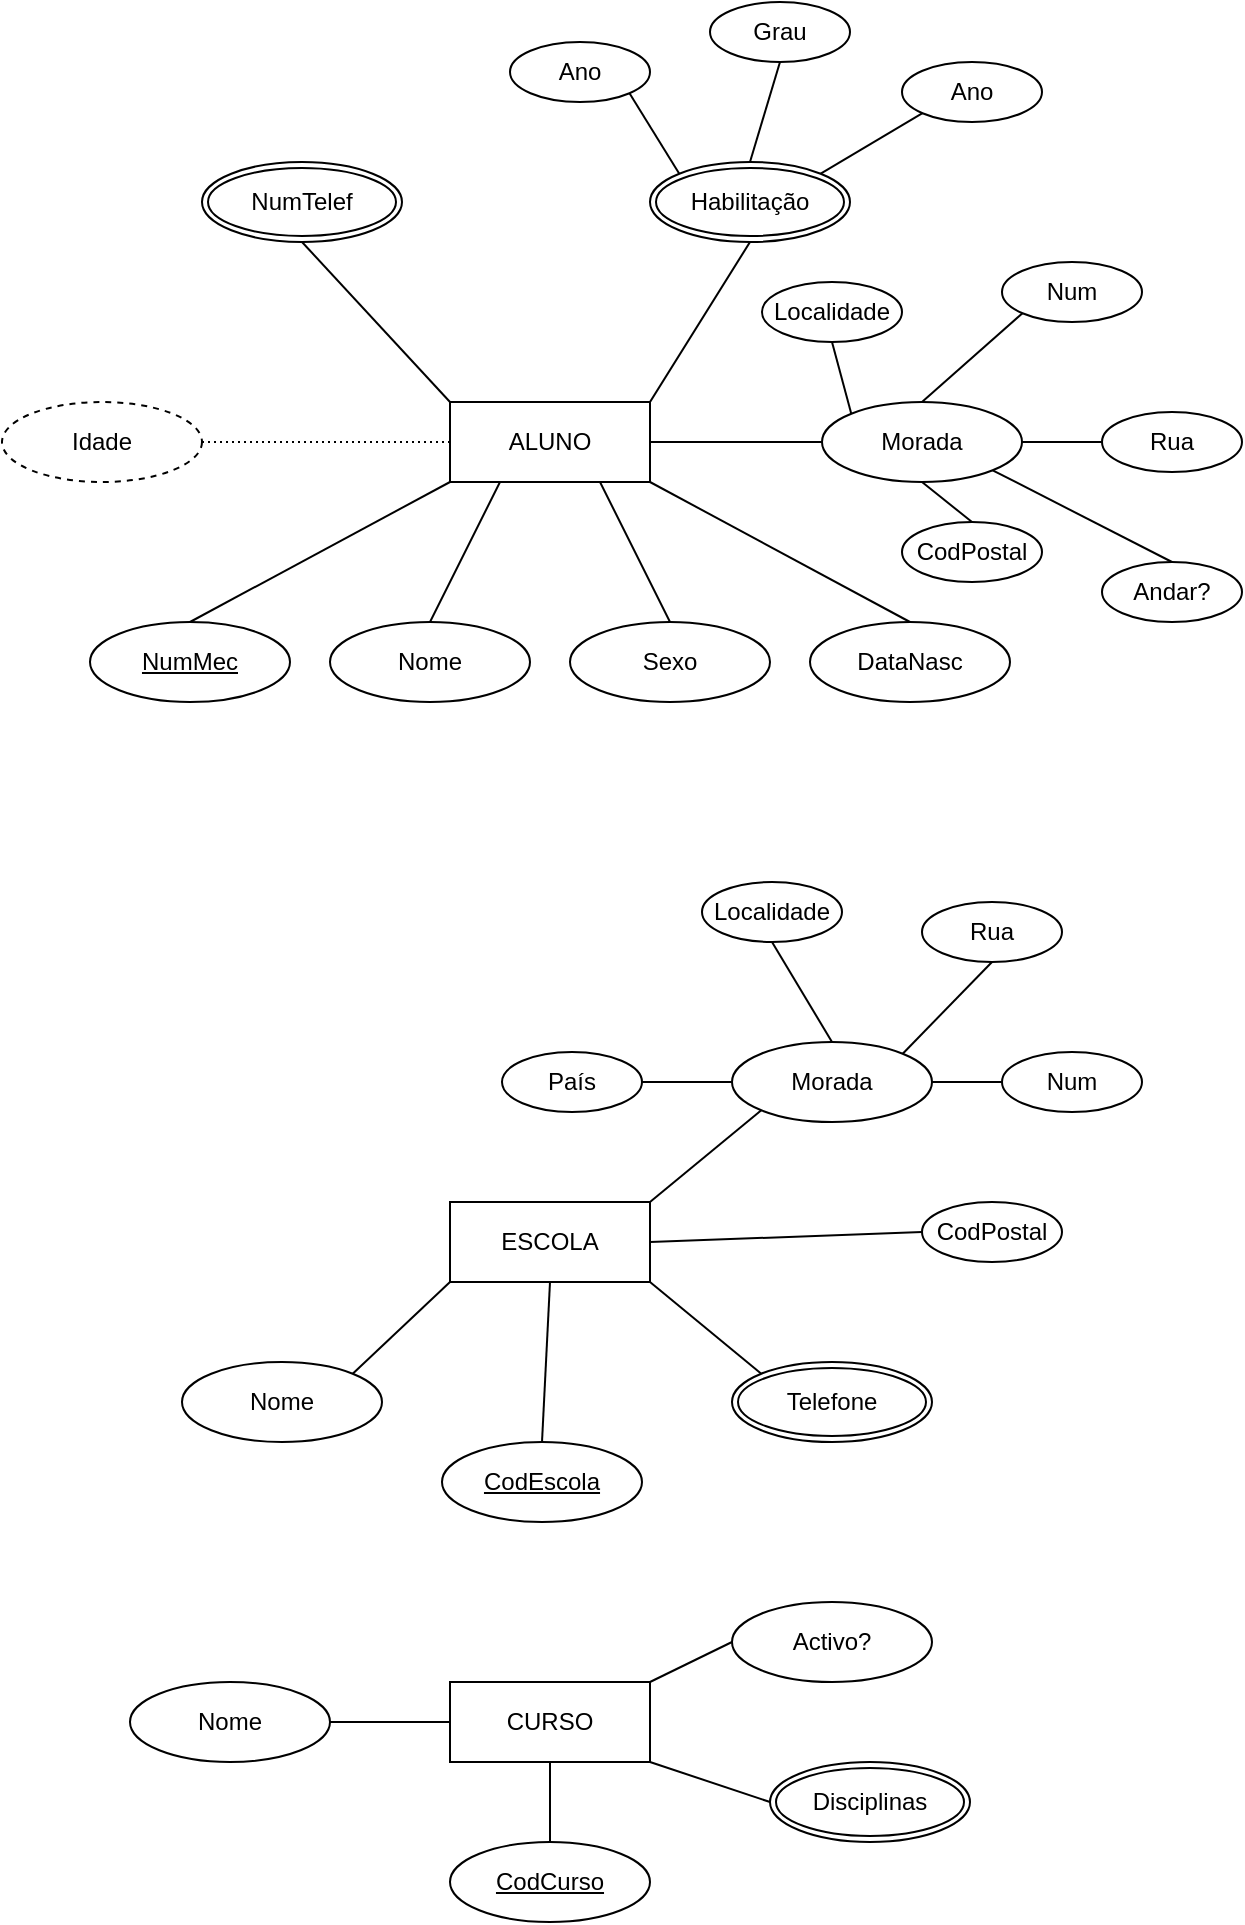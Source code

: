 <mxfile version="24.7.14">
  <diagram name="Página-1" id="gewDGRdOrv_RYNmbjjjR">
    <mxGraphModel dx="1837" dy="1154" grid="1" gridSize="10" guides="1" tooltips="1" connect="1" arrows="1" fold="1" page="1" pageScale="1" pageWidth="827" pageHeight="1169" math="0" shadow="0">
      <root>
        <mxCell id="0" />
        <mxCell id="1" parent="0" />
        <mxCell id="WabDTIFdPWh9GdyCZmCO-2" value="ALUNO" style="whiteSpace=wrap;html=1;align=center;" vertex="1" parent="1">
          <mxGeometry x="364" y="240" width="100" height="40" as="geometry" />
        </mxCell>
        <mxCell id="WabDTIFdPWh9GdyCZmCO-3" value="NumMec" style="ellipse;whiteSpace=wrap;html=1;align=center;fontStyle=4;" vertex="1" parent="1">
          <mxGeometry x="184" y="350" width="100" height="40" as="geometry" />
        </mxCell>
        <mxCell id="WabDTIFdPWh9GdyCZmCO-4" value="Nome" style="ellipse;whiteSpace=wrap;html=1;align=center;" vertex="1" parent="1">
          <mxGeometry x="304" y="350" width="100" height="40" as="geometry" />
        </mxCell>
        <mxCell id="WabDTIFdPWh9GdyCZmCO-5" value="Sexo" style="ellipse;whiteSpace=wrap;html=1;align=center;" vertex="1" parent="1">
          <mxGeometry x="424" y="350" width="100" height="40" as="geometry" />
        </mxCell>
        <mxCell id="WabDTIFdPWh9GdyCZmCO-6" value="DataNasc" style="ellipse;whiteSpace=wrap;html=1;align=center;" vertex="1" parent="1">
          <mxGeometry x="544" y="350" width="100" height="40" as="geometry" />
        </mxCell>
        <mxCell id="WabDTIFdPWh9GdyCZmCO-7" value="" style="endArrow=none;html=1;rounded=0;exitX=0;exitY=1;exitDx=0;exitDy=0;entryX=0.5;entryY=0;entryDx=0;entryDy=0;" edge="1" parent="1" source="WabDTIFdPWh9GdyCZmCO-2" target="WabDTIFdPWh9GdyCZmCO-3">
          <mxGeometry relative="1" as="geometry">
            <mxPoint x="330" y="560" as="sourcePoint" />
            <mxPoint x="490" y="560" as="targetPoint" />
          </mxGeometry>
        </mxCell>
        <mxCell id="WabDTIFdPWh9GdyCZmCO-8" value="" style="endArrow=none;html=1;rounded=0;exitX=0.25;exitY=1;exitDx=0;exitDy=0;entryX=0.5;entryY=0;entryDx=0;entryDy=0;" edge="1" parent="1" source="WabDTIFdPWh9GdyCZmCO-2" target="WabDTIFdPWh9GdyCZmCO-4">
          <mxGeometry relative="1" as="geometry">
            <mxPoint x="334" y="430" as="sourcePoint" />
            <mxPoint x="494" y="430" as="targetPoint" />
          </mxGeometry>
        </mxCell>
        <mxCell id="WabDTIFdPWh9GdyCZmCO-9" value="" style="endArrow=none;html=1;rounded=0;exitX=0.75;exitY=1;exitDx=0;exitDy=0;entryX=0.5;entryY=0;entryDx=0;entryDy=0;" edge="1" parent="1" source="WabDTIFdPWh9GdyCZmCO-2" target="WabDTIFdPWh9GdyCZmCO-5">
          <mxGeometry relative="1" as="geometry">
            <mxPoint x="330" y="560" as="sourcePoint" />
            <mxPoint x="490" y="560" as="targetPoint" />
          </mxGeometry>
        </mxCell>
        <mxCell id="WabDTIFdPWh9GdyCZmCO-10" value="" style="endArrow=none;html=1;rounded=0;exitX=1;exitY=1;exitDx=0;exitDy=0;entryX=0.5;entryY=0;entryDx=0;entryDy=0;" edge="1" parent="1" source="WabDTIFdPWh9GdyCZmCO-2" target="WabDTIFdPWh9GdyCZmCO-6">
          <mxGeometry relative="1" as="geometry">
            <mxPoint x="330" y="560" as="sourcePoint" />
            <mxPoint x="490" y="560" as="targetPoint" />
          </mxGeometry>
        </mxCell>
        <mxCell id="WabDTIFdPWh9GdyCZmCO-13" value="Idade" style="ellipse;whiteSpace=wrap;html=1;align=center;dashed=1;" vertex="1" parent="1">
          <mxGeometry x="140" y="240" width="100" height="40" as="geometry" />
        </mxCell>
        <mxCell id="WabDTIFdPWh9GdyCZmCO-14" value="" style="endArrow=none;html=1;rounded=0;dashed=1;dashPattern=1 2;entryX=0;entryY=0.5;entryDx=0;entryDy=0;exitX=1;exitY=0.5;exitDx=0;exitDy=0;" edge="1" parent="1" source="WabDTIFdPWh9GdyCZmCO-13" target="WabDTIFdPWh9GdyCZmCO-2">
          <mxGeometry relative="1" as="geometry">
            <mxPoint x="190" y="190" as="sourcePoint" />
            <mxPoint x="350" y="190" as="targetPoint" />
          </mxGeometry>
        </mxCell>
        <mxCell id="WabDTIFdPWh9GdyCZmCO-15" value="" style="resizable=0;html=1;whiteSpace=wrap;align=right;verticalAlign=bottom;" connectable="0" vertex="1" parent="WabDTIFdPWh9GdyCZmCO-14">
          <mxGeometry x="1" relative="1" as="geometry" />
        </mxCell>
        <mxCell id="WabDTIFdPWh9GdyCZmCO-16" value="NumTelef" style="ellipse;shape=doubleEllipse;margin=3;whiteSpace=wrap;html=1;align=center;" vertex="1" parent="1">
          <mxGeometry x="240" y="120" width="100" height="40" as="geometry" />
        </mxCell>
        <mxCell id="WabDTIFdPWh9GdyCZmCO-17" value="" style="endArrow=none;html=1;rounded=0;exitX=0;exitY=0;exitDx=0;exitDy=0;entryX=0.5;entryY=1;entryDx=0;entryDy=0;" edge="1" parent="1" source="WabDTIFdPWh9GdyCZmCO-2" target="WabDTIFdPWh9GdyCZmCO-16">
          <mxGeometry relative="1" as="geometry">
            <mxPoint x="300" y="200" as="sourcePoint" />
            <mxPoint x="460" y="200" as="targetPoint" />
          </mxGeometry>
        </mxCell>
        <mxCell id="WabDTIFdPWh9GdyCZmCO-18" value="Habilitação" style="ellipse;shape=doubleEllipse;margin=3;whiteSpace=wrap;html=1;align=center;" vertex="1" parent="1">
          <mxGeometry x="464" y="120" width="100" height="40" as="geometry" />
        </mxCell>
        <mxCell id="WabDTIFdPWh9GdyCZmCO-19" value="" style="endArrow=none;html=1;rounded=0;entryX=0.5;entryY=1;entryDx=0;entryDy=0;exitX=1;exitY=0;exitDx=0;exitDy=0;" edge="1" parent="1" source="WabDTIFdPWh9GdyCZmCO-2" target="WabDTIFdPWh9GdyCZmCO-18">
          <mxGeometry relative="1" as="geometry">
            <mxPoint x="460" y="220" as="sourcePoint" />
            <mxPoint x="480" y="370" as="targetPoint" />
          </mxGeometry>
        </mxCell>
        <mxCell id="WabDTIFdPWh9GdyCZmCO-20" value="Morada" style="ellipse;whiteSpace=wrap;html=1;align=center;" vertex="1" parent="1">
          <mxGeometry x="550" y="240" width="100" height="40" as="geometry" />
        </mxCell>
        <mxCell id="WabDTIFdPWh9GdyCZmCO-21" value="" style="endArrow=none;html=1;rounded=0;exitX=1;exitY=0.5;exitDx=0;exitDy=0;entryX=0;entryY=0.5;entryDx=0;entryDy=0;" edge="1" parent="1" source="WabDTIFdPWh9GdyCZmCO-2" target="WabDTIFdPWh9GdyCZmCO-20">
          <mxGeometry relative="1" as="geometry">
            <mxPoint x="320" y="370" as="sourcePoint" />
            <mxPoint x="480" y="370" as="targetPoint" />
          </mxGeometry>
        </mxCell>
        <mxCell id="WabDTIFdPWh9GdyCZmCO-22" value="CodPostal" style="ellipse;whiteSpace=wrap;html=1;align=center;" vertex="1" parent="1">
          <mxGeometry x="590" y="300" width="70" height="30" as="geometry" />
        </mxCell>
        <mxCell id="WabDTIFdPWh9GdyCZmCO-23" value="" style="endArrow=none;html=1;rounded=0;exitX=0.5;exitY=1;exitDx=0;exitDy=0;entryX=0.5;entryY=0;entryDx=0;entryDy=0;" edge="1" parent="1" source="WabDTIFdPWh9GdyCZmCO-20" target="WabDTIFdPWh9GdyCZmCO-22">
          <mxGeometry relative="1" as="geometry">
            <mxPoint x="320" y="370" as="sourcePoint" />
            <mxPoint x="480" y="370" as="targetPoint" />
          </mxGeometry>
        </mxCell>
        <mxCell id="WabDTIFdPWh9GdyCZmCO-24" value="Rua" style="ellipse;whiteSpace=wrap;html=1;align=center;" vertex="1" parent="1">
          <mxGeometry x="690" y="245" width="70" height="30" as="geometry" />
        </mxCell>
        <mxCell id="WabDTIFdPWh9GdyCZmCO-25" value="" style="endArrow=none;html=1;rounded=0;exitX=1;exitY=0.5;exitDx=0;exitDy=0;entryX=0;entryY=0.5;entryDx=0;entryDy=0;" edge="1" parent="1" source="WabDTIFdPWh9GdyCZmCO-20" target="WabDTIFdPWh9GdyCZmCO-24">
          <mxGeometry relative="1" as="geometry">
            <mxPoint x="320" y="370" as="sourcePoint" />
            <mxPoint x="480" y="370" as="targetPoint" />
          </mxGeometry>
        </mxCell>
        <mxCell id="WabDTIFdPWh9GdyCZmCO-27" value="Num" style="ellipse;whiteSpace=wrap;html=1;align=center;" vertex="1" parent="1">
          <mxGeometry x="640" y="170" width="70" height="30" as="geometry" />
        </mxCell>
        <mxCell id="WabDTIFdPWh9GdyCZmCO-28" value="" style="endArrow=none;html=1;rounded=0;exitX=0.5;exitY=0;exitDx=0;exitDy=0;entryX=0;entryY=1;entryDx=0;entryDy=0;" edge="1" parent="1" source="WabDTIFdPWh9GdyCZmCO-20" target="WabDTIFdPWh9GdyCZmCO-27">
          <mxGeometry relative="1" as="geometry">
            <mxPoint x="320" y="370" as="sourcePoint" />
            <mxPoint x="480" y="370" as="targetPoint" />
          </mxGeometry>
        </mxCell>
        <mxCell id="WabDTIFdPWh9GdyCZmCO-30" value="Andar?" style="ellipse;whiteSpace=wrap;html=1;align=center;" vertex="1" parent="1">
          <mxGeometry x="690" y="320" width="70" height="30" as="geometry" />
        </mxCell>
        <mxCell id="WabDTIFdPWh9GdyCZmCO-31" value="" style="endArrow=none;html=1;rounded=0;exitX=1;exitY=1;exitDx=0;exitDy=0;entryX=0.5;entryY=0;entryDx=0;entryDy=0;" edge="1" parent="1" source="WabDTIFdPWh9GdyCZmCO-20" target="WabDTIFdPWh9GdyCZmCO-30">
          <mxGeometry relative="1" as="geometry">
            <mxPoint x="320" y="370" as="sourcePoint" />
            <mxPoint x="480" y="370" as="targetPoint" />
          </mxGeometry>
        </mxCell>
        <mxCell id="WabDTIFdPWh9GdyCZmCO-32" value="Localidade" style="ellipse;whiteSpace=wrap;html=1;align=center;" vertex="1" parent="1">
          <mxGeometry x="520" y="180" width="70" height="30" as="geometry" />
        </mxCell>
        <mxCell id="WabDTIFdPWh9GdyCZmCO-33" value="" style="endArrow=none;html=1;rounded=0;entryX=0.5;entryY=1;entryDx=0;entryDy=0;exitX=0;exitY=0;exitDx=0;exitDy=0;" edge="1" parent="1" source="WabDTIFdPWh9GdyCZmCO-20" target="WabDTIFdPWh9GdyCZmCO-32">
          <mxGeometry relative="1" as="geometry">
            <mxPoint x="320" y="370" as="sourcePoint" />
            <mxPoint x="480" y="370" as="targetPoint" />
          </mxGeometry>
        </mxCell>
        <mxCell id="WabDTIFdPWh9GdyCZmCO-34" value="Grau" style="ellipse;whiteSpace=wrap;html=1;align=center;" vertex="1" parent="1">
          <mxGeometry x="494" y="40" width="70" height="30" as="geometry" />
        </mxCell>
        <mxCell id="WabDTIFdPWh9GdyCZmCO-35" value="" style="endArrow=none;html=1;rounded=0;entryX=0.5;entryY=1;entryDx=0;entryDy=0;exitX=0.5;exitY=0;exitDx=0;exitDy=0;" edge="1" parent="1" source="WabDTIFdPWh9GdyCZmCO-18" target="WabDTIFdPWh9GdyCZmCO-34">
          <mxGeometry relative="1" as="geometry">
            <mxPoint x="320" y="370" as="sourcePoint" />
            <mxPoint x="480" y="370" as="targetPoint" />
          </mxGeometry>
        </mxCell>
        <mxCell id="WabDTIFdPWh9GdyCZmCO-36" value="Ano" style="ellipse;whiteSpace=wrap;html=1;align=center;" vertex="1" parent="1">
          <mxGeometry x="590" y="70" width="70" height="30" as="geometry" />
        </mxCell>
        <mxCell id="WabDTIFdPWh9GdyCZmCO-37" value="" style="endArrow=none;html=1;rounded=0;exitX=1;exitY=0;exitDx=0;exitDy=0;entryX=0;entryY=1;entryDx=0;entryDy=0;" edge="1" parent="1" source="WabDTIFdPWh9GdyCZmCO-18" target="WabDTIFdPWh9GdyCZmCO-36">
          <mxGeometry relative="1" as="geometry">
            <mxPoint x="320" y="370" as="sourcePoint" />
            <mxPoint x="480" y="370" as="targetPoint" />
          </mxGeometry>
        </mxCell>
        <mxCell id="WabDTIFdPWh9GdyCZmCO-38" value="Ano" style="ellipse;whiteSpace=wrap;html=1;align=center;" vertex="1" parent="1">
          <mxGeometry x="394" y="60" width="70" height="30" as="geometry" />
        </mxCell>
        <mxCell id="WabDTIFdPWh9GdyCZmCO-39" value="" style="endArrow=none;html=1;rounded=0;exitX=1;exitY=1;exitDx=0;exitDy=0;entryX=0;entryY=0;entryDx=0;entryDy=0;" edge="1" parent="1" source="WabDTIFdPWh9GdyCZmCO-38" target="WabDTIFdPWh9GdyCZmCO-18">
          <mxGeometry relative="1" as="geometry">
            <mxPoint x="320" y="370" as="sourcePoint" />
            <mxPoint x="480" y="370" as="targetPoint" />
          </mxGeometry>
        </mxCell>
        <mxCell id="WabDTIFdPWh9GdyCZmCO-40" value="ESCOLA" style="whiteSpace=wrap;html=1;align=center;" vertex="1" parent="1">
          <mxGeometry x="364" y="640" width="100" height="40" as="geometry" />
        </mxCell>
        <mxCell id="WabDTIFdPWh9GdyCZmCO-42" value="Nome" style="ellipse;whiteSpace=wrap;html=1;align=center;" vertex="1" parent="1">
          <mxGeometry x="230" y="720" width="100" height="40" as="geometry" />
        </mxCell>
        <mxCell id="WabDTIFdPWh9GdyCZmCO-44" value="Telefone" style="ellipse;shape=doubleEllipse;margin=3;whiteSpace=wrap;html=1;align=center;" vertex="1" parent="1">
          <mxGeometry x="505" y="720" width="100" height="40" as="geometry" />
        </mxCell>
        <mxCell id="WabDTIFdPWh9GdyCZmCO-45" value="Morada" style="ellipse;whiteSpace=wrap;html=1;align=center;" vertex="1" parent="1">
          <mxGeometry x="505" y="560" width="100" height="40" as="geometry" />
        </mxCell>
        <mxCell id="WabDTIFdPWh9GdyCZmCO-46" value="Rua" style="ellipse;whiteSpace=wrap;html=1;align=center;" vertex="1" parent="1">
          <mxGeometry x="600" y="490" width="70" height="30" as="geometry" />
        </mxCell>
        <mxCell id="WabDTIFdPWh9GdyCZmCO-47" value="Num" style="ellipse;whiteSpace=wrap;html=1;align=center;" vertex="1" parent="1">
          <mxGeometry x="640" y="565" width="70" height="30" as="geometry" />
        </mxCell>
        <mxCell id="WabDTIFdPWh9GdyCZmCO-48" value="CodPostal" style="ellipse;whiteSpace=wrap;html=1;align=center;" vertex="1" parent="1">
          <mxGeometry x="600" y="640" width="70" height="30" as="geometry" />
        </mxCell>
        <mxCell id="WabDTIFdPWh9GdyCZmCO-49" value="Localidade" style="ellipse;whiteSpace=wrap;html=1;align=center;" vertex="1" parent="1">
          <mxGeometry x="490" y="480" width="70" height="30" as="geometry" />
        </mxCell>
        <mxCell id="WabDTIFdPWh9GdyCZmCO-50" value="País" style="ellipse;whiteSpace=wrap;html=1;align=center;" vertex="1" parent="1">
          <mxGeometry x="390" y="565" width="70" height="30" as="geometry" />
        </mxCell>
        <mxCell id="WabDTIFdPWh9GdyCZmCO-51" value="CodEscola" style="ellipse;whiteSpace=wrap;html=1;align=center;fontStyle=4;" vertex="1" parent="1">
          <mxGeometry x="360" y="760" width="100" height="40" as="geometry" />
        </mxCell>
        <mxCell id="WabDTIFdPWh9GdyCZmCO-52" value="" style="endArrow=none;html=1;rounded=0;exitX=0.5;exitY=1;exitDx=0;exitDy=0;entryX=0.5;entryY=0;entryDx=0;entryDy=0;" edge="1" parent="1" source="WabDTIFdPWh9GdyCZmCO-40" target="WabDTIFdPWh9GdyCZmCO-51">
          <mxGeometry relative="1" as="geometry">
            <mxPoint x="320" y="520" as="sourcePoint" />
            <mxPoint x="480" y="520" as="targetPoint" />
          </mxGeometry>
        </mxCell>
        <mxCell id="WabDTIFdPWh9GdyCZmCO-53" value="" style="endArrow=none;html=1;rounded=0;exitX=0;exitY=1;exitDx=0;exitDy=0;entryX=1;entryY=0;entryDx=0;entryDy=0;" edge="1" parent="1" source="WabDTIFdPWh9GdyCZmCO-40" target="WabDTIFdPWh9GdyCZmCO-42">
          <mxGeometry relative="1" as="geometry">
            <mxPoint x="320" y="520" as="sourcePoint" />
            <mxPoint x="480" y="520" as="targetPoint" />
          </mxGeometry>
        </mxCell>
        <mxCell id="WabDTIFdPWh9GdyCZmCO-54" value="" style="endArrow=none;html=1;rounded=0;entryX=1;entryY=1;entryDx=0;entryDy=0;exitX=0;exitY=0;exitDx=0;exitDy=0;" edge="1" parent="1" source="WabDTIFdPWh9GdyCZmCO-44" target="WabDTIFdPWh9GdyCZmCO-40">
          <mxGeometry relative="1" as="geometry">
            <mxPoint x="320" y="520" as="sourcePoint" />
            <mxPoint x="480" y="520" as="targetPoint" />
          </mxGeometry>
        </mxCell>
        <mxCell id="WabDTIFdPWh9GdyCZmCO-55" value="" style="endArrow=none;html=1;rounded=0;exitX=1;exitY=0.5;exitDx=0;exitDy=0;entryX=0;entryY=0.5;entryDx=0;entryDy=0;" edge="1" parent="1" source="WabDTIFdPWh9GdyCZmCO-40" target="WabDTIFdPWh9GdyCZmCO-48">
          <mxGeometry relative="1" as="geometry">
            <mxPoint x="320" y="520" as="sourcePoint" />
            <mxPoint x="480" y="520" as="targetPoint" />
          </mxGeometry>
        </mxCell>
        <mxCell id="WabDTIFdPWh9GdyCZmCO-56" value="" style="endArrow=none;html=1;rounded=0;exitX=1;exitY=0;exitDx=0;exitDy=0;entryX=0;entryY=1;entryDx=0;entryDy=0;" edge="1" parent="1" source="WabDTIFdPWh9GdyCZmCO-40" target="WabDTIFdPWh9GdyCZmCO-45">
          <mxGeometry relative="1" as="geometry">
            <mxPoint x="320" y="520" as="sourcePoint" />
            <mxPoint x="480" y="520" as="targetPoint" />
          </mxGeometry>
        </mxCell>
        <mxCell id="WabDTIFdPWh9GdyCZmCO-57" value="" style="endArrow=none;html=1;rounded=0;exitX=0;exitY=0.5;exitDx=0;exitDy=0;entryX=1;entryY=0.5;entryDx=0;entryDy=0;" edge="1" parent="1" source="WabDTIFdPWh9GdyCZmCO-45" target="WabDTIFdPWh9GdyCZmCO-50">
          <mxGeometry relative="1" as="geometry">
            <mxPoint x="320" y="520" as="sourcePoint" />
            <mxPoint x="480" y="520" as="targetPoint" />
          </mxGeometry>
        </mxCell>
        <mxCell id="WabDTIFdPWh9GdyCZmCO-58" value="" style="endArrow=none;html=1;rounded=0;entryX=0.5;entryY=1;entryDx=0;entryDy=0;exitX=0.5;exitY=0;exitDx=0;exitDy=0;" edge="1" parent="1" source="WabDTIFdPWh9GdyCZmCO-45" target="WabDTIFdPWh9GdyCZmCO-49">
          <mxGeometry relative="1" as="geometry">
            <mxPoint x="320" y="520" as="sourcePoint" />
            <mxPoint x="480" y="520" as="targetPoint" />
          </mxGeometry>
        </mxCell>
        <mxCell id="WabDTIFdPWh9GdyCZmCO-59" value="" style="endArrow=none;html=1;rounded=0;exitX=1;exitY=0;exitDx=0;exitDy=0;entryX=0.5;entryY=1;entryDx=0;entryDy=0;" edge="1" parent="1" source="WabDTIFdPWh9GdyCZmCO-45" target="WabDTIFdPWh9GdyCZmCO-46">
          <mxGeometry relative="1" as="geometry">
            <mxPoint x="580" y="540" as="sourcePoint" />
            <mxPoint x="740" y="540" as="targetPoint" />
          </mxGeometry>
        </mxCell>
        <mxCell id="WabDTIFdPWh9GdyCZmCO-60" value="" style="endArrow=none;html=1;rounded=0;exitX=1;exitY=0.5;exitDx=0;exitDy=0;entryX=0;entryY=0.5;entryDx=0;entryDy=0;" edge="1" parent="1" source="WabDTIFdPWh9GdyCZmCO-45" target="WabDTIFdPWh9GdyCZmCO-47">
          <mxGeometry relative="1" as="geometry">
            <mxPoint x="630" y="620" as="sourcePoint" />
            <mxPoint x="790" y="620" as="targetPoint" />
          </mxGeometry>
        </mxCell>
        <mxCell id="WabDTIFdPWh9GdyCZmCO-61" value="CURSO" style="whiteSpace=wrap;html=1;align=center;" vertex="1" parent="1">
          <mxGeometry x="364" y="880" width="100" height="40" as="geometry" />
        </mxCell>
        <mxCell id="WabDTIFdPWh9GdyCZmCO-62" value="CodCurso" style="ellipse;whiteSpace=wrap;html=1;align=center;fontStyle=4;" vertex="1" parent="1">
          <mxGeometry x="364" y="960" width="100" height="40" as="geometry" />
        </mxCell>
        <mxCell id="WabDTIFdPWh9GdyCZmCO-63" value="Disciplinas" style="ellipse;shape=doubleEllipse;margin=3;whiteSpace=wrap;html=1;align=center;" vertex="1" parent="1">
          <mxGeometry x="524" y="920" width="100" height="40" as="geometry" />
        </mxCell>
        <mxCell id="WabDTIFdPWh9GdyCZmCO-64" value="Nome" style="ellipse;whiteSpace=wrap;html=1;align=center;" vertex="1" parent="1">
          <mxGeometry x="204" y="880" width="100" height="40" as="geometry" />
        </mxCell>
        <mxCell id="WabDTIFdPWh9GdyCZmCO-65" value="Activo?" style="ellipse;whiteSpace=wrap;html=1;align=center;" vertex="1" parent="1">
          <mxGeometry x="505" y="840" width="100" height="40" as="geometry" />
        </mxCell>
        <mxCell id="WabDTIFdPWh9GdyCZmCO-66" value="" style="endArrow=none;html=1;rounded=0;exitX=1;exitY=0.5;exitDx=0;exitDy=0;entryX=0;entryY=0.5;entryDx=0;entryDy=0;" edge="1" parent="1" source="WabDTIFdPWh9GdyCZmCO-64" target="WabDTIFdPWh9GdyCZmCO-61">
          <mxGeometry relative="1" as="geometry">
            <mxPoint x="320" y="900" as="sourcePoint" />
            <mxPoint x="370" y="900" as="targetPoint" />
          </mxGeometry>
        </mxCell>
        <mxCell id="WabDTIFdPWh9GdyCZmCO-67" value="" style="endArrow=none;html=1;rounded=0;exitX=1;exitY=0;exitDx=0;exitDy=0;entryX=0;entryY=0.5;entryDx=0;entryDy=0;" edge="1" parent="1" source="WabDTIFdPWh9GdyCZmCO-61" target="WabDTIFdPWh9GdyCZmCO-65">
          <mxGeometry relative="1" as="geometry">
            <mxPoint x="340" y="840" as="sourcePoint" />
            <mxPoint x="500" y="840" as="targetPoint" />
          </mxGeometry>
        </mxCell>
        <mxCell id="WabDTIFdPWh9GdyCZmCO-68" value="" style="endArrow=none;html=1;rounded=0;exitX=0.5;exitY=1;exitDx=0;exitDy=0;entryX=0.5;entryY=0;entryDx=0;entryDy=0;" edge="1" parent="1" source="WabDTIFdPWh9GdyCZmCO-61" target="WabDTIFdPWh9GdyCZmCO-62">
          <mxGeometry relative="1" as="geometry">
            <mxPoint x="540" y="1040" as="sourcePoint" />
            <mxPoint x="700" y="1040" as="targetPoint" />
          </mxGeometry>
        </mxCell>
        <mxCell id="WabDTIFdPWh9GdyCZmCO-69" value="" style="endArrow=none;html=1;rounded=0;exitX=1;exitY=1;exitDx=0;exitDy=0;entryX=0;entryY=0.5;entryDx=0;entryDy=0;" edge="1" parent="1" source="WabDTIFdPWh9GdyCZmCO-61" target="WabDTIFdPWh9GdyCZmCO-63">
          <mxGeometry relative="1" as="geometry">
            <mxPoint x="460" y="1040" as="sourcePoint" />
            <mxPoint x="620" y="1040" as="targetPoint" />
          </mxGeometry>
        </mxCell>
      </root>
    </mxGraphModel>
  </diagram>
</mxfile>
